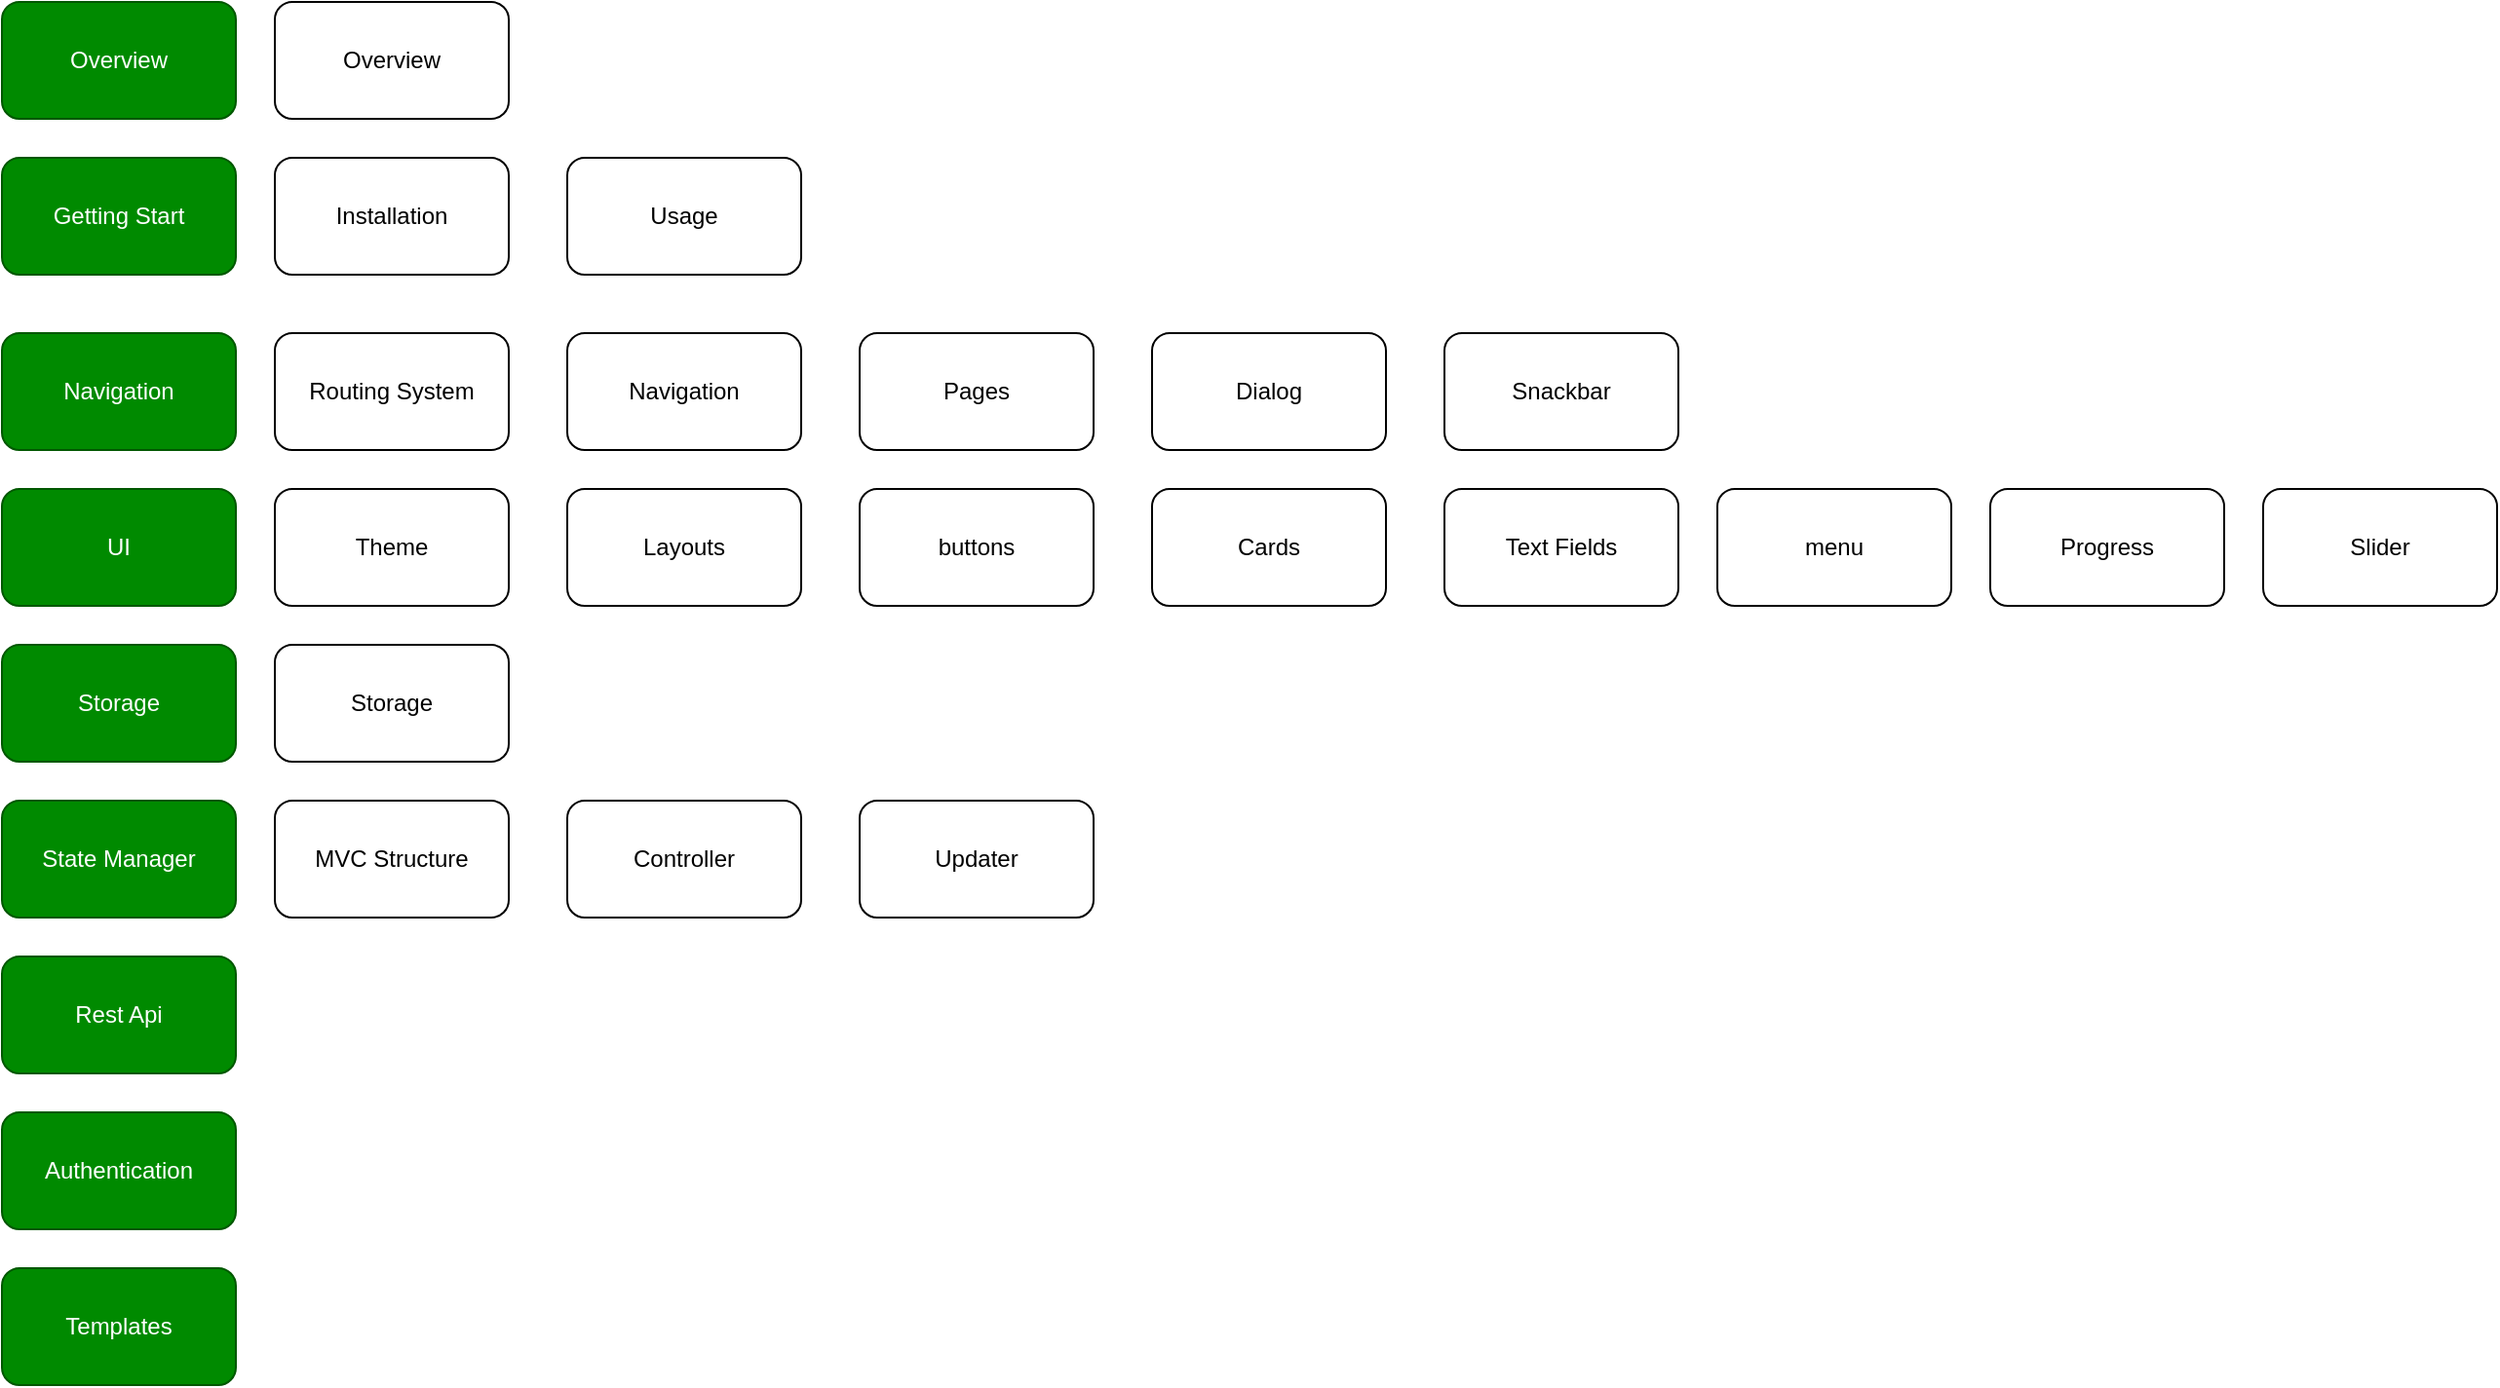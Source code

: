 <mxfile>
    <diagram id="cromOe530kzngJrkywbv" name="Fatima">
        <mxGraphModel dx="541" dy="288" grid="1" gridSize="10" guides="1" tooltips="1" connect="1" arrows="1" fold="1" page="1" pageScale="1" pageWidth="850" pageHeight="1100" math="0" shadow="0">
            <root>
                <mxCell id="0"/>
                <mxCell id="1" parent="0"/>
                <mxCell id="9TP8QGbZfTfuBhrNNVxX-1" value="UI" style="rounded=1;whiteSpace=wrap;html=1;fillColor=#008a00;fontColor=#ffffff;strokeColor=#005700;" parent="1" vertex="1">
                    <mxGeometry x="40" y="290" width="120" height="60" as="geometry"/>
                </mxCell>
                <mxCell id="9TP8QGbZfTfuBhrNNVxX-2" value="Storage" style="rounded=1;whiteSpace=wrap;html=1;fillColor=#008a00;fontColor=#ffffff;strokeColor=#005700;" parent="1" vertex="1">
                    <mxGeometry x="40" y="370" width="120" height="60" as="geometry"/>
                </mxCell>
                <mxCell id="9TP8QGbZfTfuBhrNNVxX-3" value="State Manager" style="rounded=1;whiteSpace=wrap;html=1;fillColor=#008a00;fontColor=#ffffff;strokeColor=#005700;" parent="1" vertex="1">
                    <mxGeometry x="40" y="450" width="120" height="60" as="geometry"/>
                </mxCell>
                <mxCell id="2" value="Getting Start" style="rounded=1;whiteSpace=wrap;html=1;fillColor=#008a00;fontColor=#ffffff;strokeColor=#005700;" parent="1" vertex="1">
                    <mxGeometry x="40" y="120" width="120" height="60" as="geometry"/>
                </mxCell>
                <mxCell id="3" value="Overview" style="rounded=1;whiteSpace=wrap;html=1;fillColor=#008a00;fontColor=#ffffff;strokeColor=#005700;" parent="1" vertex="1">
                    <mxGeometry x="40" y="40" width="120" height="60" as="geometry"/>
                </mxCell>
                <mxCell id="4" value="Templates" style="rounded=1;whiteSpace=wrap;html=1;fillColor=#008a00;fontColor=#ffffff;strokeColor=#005700;" parent="1" vertex="1">
                    <mxGeometry x="40" y="690" width="120" height="60" as="geometry"/>
                </mxCell>
                <mxCell id="5" value="Installation" style="rounded=1;whiteSpace=wrap;html=1;" parent="1" vertex="1">
                    <mxGeometry x="180" y="120" width="120" height="60" as="geometry"/>
                </mxCell>
                <mxCell id="6" value="Usage" style="rounded=1;whiteSpace=wrap;html=1;" parent="1" vertex="1">
                    <mxGeometry x="330" y="120" width="120" height="60" as="geometry"/>
                </mxCell>
                <mxCell id="7" value="Theme" style="rounded=1;whiteSpace=wrap;html=1;" parent="1" vertex="1">
                    <mxGeometry x="180" y="290" width="120" height="60" as="geometry"/>
                </mxCell>
                <mxCell id="8" value="Layouts" style="rounded=1;whiteSpace=wrap;html=1;" parent="1" vertex="1">
                    <mxGeometry x="330" y="290" width="120" height="60" as="geometry"/>
                </mxCell>
                <mxCell id="9" value="buttons" style="rounded=1;whiteSpace=wrap;html=1;" parent="1" vertex="1">
                    <mxGeometry x="480" y="290" width="120" height="60" as="geometry"/>
                </mxCell>
                <mxCell id="10" value="Storage" style="rounded=1;whiteSpace=wrap;html=1;" parent="1" vertex="1">
                    <mxGeometry x="180" y="370" width="120" height="60" as="geometry"/>
                </mxCell>
                <mxCell id="11" value="Overview" style="rounded=1;whiteSpace=wrap;html=1;" parent="1" vertex="1">
                    <mxGeometry x="180" y="40" width="120" height="60" as="geometry"/>
                </mxCell>
                <mxCell id="12" value="MVC Structure" style="rounded=1;whiteSpace=wrap;html=1;" parent="1" vertex="1">
                    <mxGeometry x="180" y="450" width="120" height="60" as="geometry"/>
                </mxCell>
                <mxCell id="13" value="Controller" style="rounded=1;whiteSpace=wrap;html=1;" parent="1" vertex="1">
                    <mxGeometry x="330" y="450" width="120" height="60" as="geometry"/>
                </mxCell>
                <mxCell id="14" value="Updater" style="rounded=1;whiteSpace=wrap;html=1;" parent="1" vertex="1">
                    <mxGeometry x="480" y="450" width="120" height="60" as="geometry"/>
                </mxCell>
                <mxCell id="15" value="Cards" style="rounded=1;whiteSpace=wrap;html=1;" parent="1" vertex="1">
                    <mxGeometry x="630" y="290" width="120" height="60" as="geometry"/>
                </mxCell>
                <mxCell id="16" value="Text Fields" style="rounded=1;whiteSpace=wrap;html=1;" parent="1" vertex="1">
                    <mxGeometry x="780" y="290" width="120" height="60" as="geometry"/>
                </mxCell>
                <mxCell id="17" value="menu" style="rounded=1;whiteSpace=wrap;html=1;" parent="1" vertex="1">
                    <mxGeometry x="920" y="290" width="120" height="60" as="geometry"/>
                </mxCell>
                <mxCell id="18" value="Navigation" style="rounded=1;whiteSpace=wrap;html=1;fillColor=#008a00;fontColor=#ffffff;strokeColor=#005700;" parent="1" vertex="1">
                    <mxGeometry x="40" y="210" width="120" height="60" as="geometry"/>
                </mxCell>
                <mxCell id="20" value="Routing System" style="rounded=1;whiteSpace=wrap;html=1;" parent="1" vertex="1">
                    <mxGeometry x="180" y="210" width="120" height="60" as="geometry"/>
                </mxCell>
                <mxCell id="21" value="Navigation" style="rounded=1;whiteSpace=wrap;html=1;" parent="1" vertex="1">
                    <mxGeometry x="330" y="210" width="120" height="60" as="geometry"/>
                </mxCell>
                <mxCell id="22" value="Dialog" style="rounded=1;whiteSpace=wrap;html=1;" parent="1" vertex="1">
                    <mxGeometry x="630" y="210" width="120" height="60" as="geometry"/>
                </mxCell>
                <mxCell id="23" value="Snackbar" style="rounded=1;whiteSpace=wrap;html=1;" parent="1" vertex="1">
                    <mxGeometry x="780" y="210" width="120" height="60" as="geometry"/>
                </mxCell>
                <mxCell id="24" value="Progress" style="rounded=1;whiteSpace=wrap;html=1;" parent="1" vertex="1">
                    <mxGeometry x="1060" y="290" width="120" height="60" as="geometry"/>
                </mxCell>
                <mxCell id="25" value="Slider" style="rounded=1;whiteSpace=wrap;html=1;" parent="1" vertex="1">
                    <mxGeometry x="1200" y="290" width="120" height="60" as="geometry"/>
                </mxCell>
                <mxCell id="26" value="Authentication" style="rounded=1;whiteSpace=wrap;html=1;fillColor=#008a00;fontColor=#ffffff;strokeColor=#005700;" parent="1" vertex="1">
                    <mxGeometry x="40" y="610" width="120" height="60" as="geometry"/>
                </mxCell>
                <mxCell id="27" value="Rest Api" style="rounded=1;whiteSpace=wrap;html=1;fillColor=#008a00;fontColor=#ffffff;strokeColor=#005700;" parent="1" vertex="1">
                    <mxGeometry x="40" y="530" width="120" height="60" as="geometry"/>
                </mxCell>
                <mxCell id="G0tnedxtGum15tWjq5sT-27" value="Pages" style="rounded=1;whiteSpace=wrap;html=1;" vertex="1" parent="1">
                    <mxGeometry x="480" y="210" width="120" height="60" as="geometry"/>
                </mxCell>
            </root>
        </mxGraphModel>
    </diagram>
    <diagram id="JDmBkoNPdhh8NNust8FW" name="UI">
        <mxGraphModel dx="541" dy="288" grid="1" gridSize="10" guides="1" tooltips="1" connect="1" arrows="1" fold="1" page="1" pageScale="1" pageWidth="850" pageHeight="1100" math="0" shadow="0">
            <root>
                <mxCell id="2yOBo8wWDJelunkd2UHj-0"/>
                <mxCell id="2yOBo8wWDJelunkd2UHj-1" parent="2yOBo8wWDJelunkd2UHj-0"/>
                <mxCell id="LuO4HicZ5QSEHA-fj_Mi-0" value="Buttons" style="swimlane;fontStyle=0;childLayout=stackLayout;horizontal=1;startSize=30;horizontalStack=0;resizeParent=1;resizeParentMax=0;resizeLast=0;collapsible=1;marginBottom=0;fillColor=#1ba1e2;fontColor=#ffffff;strokeColor=#006EAF;" parent="2yOBo8wWDJelunkd2UHj-1" vertex="1">
                    <mxGeometry x="40" y="40" width="140" height="180" as="geometry"/>
                </mxCell>
                <mxCell id="LuO4HicZ5QSEHA-fj_Mi-1" value="Contained" style="text;strokeColor=none;fillColor=none;align=left;verticalAlign=middle;spacingLeft=4;spacingRight=4;overflow=hidden;points=[[0,0.5],[1,0.5]];portConstraint=eastwest;rotatable=0;" parent="LuO4HicZ5QSEHA-fj_Mi-0" vertex="1">
                    <mxGeometry y="30" width="140" height="30" as="geometry"/>
                </mxCell>
                <mxCell id="LuO4HicZ5QSEHA-fj_Mi-2" value="Glass" style="text;strokeColor=none;fillColor=none;align=left;verticalAlign=middle;spacingLeft=4;spacingRight=4;overflow=hidden;points=[[0,0.5],[1,0.5]];portConstraint=eastwest;rotatable=0;" parent="LuO4HicZ5QSEHA-fj_Mi-0" vertex="1">
                    <mxGeometry y="60" width="140" height="30" as="geometry"/>
                </mxCell>
                <mxCell id="LuO4HicZ5QSEHA-fj_Mi-3" value="Outlined" style="text;strokeColor=none;fillColor=none;align=left;verticalAlign=middle;spacingLeft=4;spacingRight=4;overflow=hidden;points=[[0,0.5],[1,0.5]];portConstraint=eastwest;rotatable=0;" parent="LuO4HicZ5QSEHA-fj_Mi-0" vertex="1">
                    <mxGeometry y="90" width="140" height="30" as="geometry"/>
                </mxCell>
                <mxCell id="LuO4HicZ5QSEHA-fj_Mi-4" value="text" style="text;strokeColor=none;fillColor=none;align=left;verticalAlign=middle;spacingLeft=4;spacingRight=4;overflow=hidden;points=[[0,0.5],[1,0.5]];portConstraint=eastwest;rotatable=0;" parent="LuO4HicZ5QSEHA-fj_Mi-0" vertex="1">
                    <mxGeometry y="120" width="140" height="30" as="geometry"/>
                </mxCell>
                <mxCell id="LuO4HicZ5QSEHA-fj_Mi-5" value="gradient" style="text;strokeColor=none;fillColor=none;align=left;verticalAlign=middle;spacingLeft=4;spacingRight=4;overflow=hidden;points=[[0,0.5],[1,0.5]];portConstraint=eastwest;rotatable=0;" parent="LuO4HicZ5QSEHA-fj_Mi-0" vertex="1">
                    <mxGeometry y="150" width="140" height="30" as="geometry"/>
                </mxCell>
                <mxCell id="LuO4HicZ5QSEHA-fj_Mi-6" value="Cards" style="swimlane;fontStyle=0;childLayout=stackLayout;horizontal=1;startSize=30;horizontalStack=0;resizeParent=1;resizeParentMax=0;resizeLast=0;collapsible=1;marginBottom=0;" parent="2yOBo8wWDJelunkd2UHj-1" vertex="1">
                    <mxGeometry x="200" y="40" width="140" height="180" as="geometry"/>
                </mxCell>
                <mxCell id="LuO4HicZ5QSEHA-fj_Mi-7" value="Contained" style="text;strokeColor=none;fillColor=none;align=left;verticalAlign=middle;spacingLeft=4;spacingRight=4;overflow=hidden;points=[[0,0.5],[1,0.5]];portConstraint=eastwest;rotatable=0;" parent="LuO4HicZ5QSEHA-fj_Mi-6" vertex="1">
                    <mxGeometry y="30" width="140" height="30" as="geometry"/>
                </mxCell>
                <mxCell id="LuO4HicZ5QSEHA-fj_Mi-8" value="Glass" style="text;strokeColor=none;fillColor=none;align=left;verticalAlign=middle;spacingLeft=4;spacingRight=4;overflow=hidden;points=[[0,0.5],[1,0.5]];portConstraint=eastwest;rotatable=0;" parent="LuO4HicZ5QSEHA-fj_Mi-6" vertex="1">
                    <mxGeometry y="60" width="140" height="30" as="geometry"/>
                </mxCell>
                <mxCell id="LuO4HicZ5QSEHA-fj_Mi-9" value="Outlined" style="text;strokeColor=none;fillColor=none;align=left;verticalAlign=middle;spacingLeft=4;spacingRight=4;overflow=hidden;points=[[0,0.5],[1,0.5]];portConstraint=eastwest;rotatable=0;" parent="LuO4HicZ5QSEHA-fj_Mi-6" vertex="1">
                    <mxGeometry y="90" width="140" height="30" as="geometry"/>
                </mxCell>
                <mxCell id="LuO4HicZ5QSEHA-fj_Mi-10" value="text" style="text;strokeColor=none;fillColor=none;align=left;verticalAlign=middle;spacingLeft=4;spacingRight=4;overflow=hidden;points=[[0,0.5],[1,0.5]];portConstraint=eastwest;rotatable=0;" parent="LuO4HicZ5QSEHA-fj_Mi-6" vertex="1">
                    <mxGeometry y="120" width="140" height="30" as="geometry"/>
                </mxCell>
                <mxCell id="LuO4HicZ5QSEHA-fj_Mi-11" value="gradient" style="text;strokeColor=none;fillColor=none;align=left;verticalAlign=middle;spacingLeft=4;spacingRight=4;overflow=hidden;points=[[0,0.5],[1,0.5]];portConstraint=eastwest;rotatable=0;" parent="LuO4HicZ5QSEHA-fj_Mi-6" vertex="1">
                    <mxGeometry y="150" width="140" height="30" as="geometry"/>
                </mxCell>
                <mxCell id="LuO4HicZ5QSEHA-fj_Mi-12" value="TextFields" style="swimlane;fontStyle=0;childLayout=stackLayout;horizontal=1;startSize=30;horizontalStack=0;resizeParent=1;resizeParentMax=0;resizeLast=0;collapsible=1;marginBottom=0;" parent="2yOBo8wWDJelunkd2UHj-1" vertex="1">
                    <mxGeometry x="360" y="40" width="140" height="180" as="geometry"/>
                </mxCell>
                <mxCell id="LuO4HicZ5QSEHA-fj_Mi-13" value="Contained" style="text;strokeColor=none;fillColor=none;align=left;verticalAlign=middle;spacingLeft=4;spacingRight=4;overflow=hidden;points=[[0,0.5],[1,0.5]];portConstraint=eastwest;rotatable=0;" parent="LuO4HicZ5QSEHA-fj_Mi-12" vertex="1">
                    <mxGeometry y="30" width="140" height="30" as="geometry"/>
                </mxCell>
                <mxCell id="LuO4HicZ5QSEHA-fj_Mi-14" value="Glass" style="text;strokeColor=none;fillColor=none;align=left;verticalAlign=middle;spacingLeft=4;spacingRight=4;overflow=hidden;points=[[0,0.5],[1,0.5]];portConstraint=eastwest;rotatable=0;" parent="LuO4HicZ5QSEHA-fj_Mi-12" vertex="1">
                    <mxGeometry y="60" width="140" height="30" as="geometry"/>
                </mxCell>
                <mxCell id="LuO4HicZ5QSEHA-fj_Mi-15" value="Outlined" style="text;strokeColor=none;fillColor=none;align=left;verticalAlign=middle;spacingLeft=4;spacingRight=4;overflow=hidden;points=[[0,0.5],[1,0.5]];portConstraint=eastwest;rotatable=0;" parent="LuO4HicZ5QSEHA-fj_Mi-12" vertex="1">
                    <mxGeometry y="90" width="140" height="30" as="geometry"/>
                </mxCell>
                <mxCell id="LuO4HicZ5QSEHA-fj_Mi-16" value="text" style="text;strokeColor=none;fillColor=none;align=left;verticalAlign=middle;spacingLeft=4;spacingRight=4;overflow=hidden;points=[[0,0.5],[1,0.5]];portConstraint=eastwest;rotatable=0;" parent="LuO4HicZ5QSEHA-fj_Mi-12" vertex="1">
                    <mxGeometry y="120" width="140" height="30" as="geometry"/>
                </mxCell>
                <mxCell id="LuO4HicZ5QSEHA-fj_Mi-17" value="gradient" style="text;strokeColor=none;fillColor=none;align=left;verticalAlign=middle;spacingLeft=4;spacingRight=4;overflow=hidden;points=[[0,0.5],[1,0.5]];portConstraint=eastwest;rotatable=0;" parent="LuO4HicZ5QSEHA-fj_Mi-12" vertex="1">
                    <mxGeometry y="150" width="140" height="30" as="geometry"/>
                </mxCell>
                <mxCell id="LuO4HicZ5QSEHA-fj_Mi-18" value="Progress" style="swimlane;fontStyle=0;childLayout=stackLayout;horizontal=1;startSize=30;horizontalStack=0;resizeParent=1;resizeParentMax=0;resizeLast=0;collapsible=1;marginBottom=0;" parent="2yOBo8wWDJelunkd2UHj-1" vertex="1">
                    <mxGeometry x="520" y="40" width="140" height="90" as="geometry"/>
                </mxCell>
                <mxCell id="LuO4HicZ5QSEHA-fj_Mi-19" value="linear" style="text;strokeColor=none;fillColor=none;align=left;verticalAlign=middle;spacingLeft=4;spacingRight=4;overflow=hidden;points=[[0,0.5],[1,0.5]];portConstraint=eastwest;rotatable=0;" parent="LuO4HicZ5QSEHA-fj_Mi-18" vertex="1">
                    <mxGeometry y="30" width="140" height="30" as="geometry"/>
                </mxCell>
                <mxCell id="LuO4HicZ5QSEHA-fj_Mi-20" value="circular" style="text;strokeColor=none;fillColor=none;align=left;verticalAlign=middle;spacingLeft=4;spacingRight=4;overflow=hidden;points=[[0,0.5],[1,0.5]];portConstraint=eastwest;rotatable=0;" parent="LuO4HicZ5QSEHA-fj_Mi-18" vertex="1">
                    <mxGeometry y="60" width="140" height="30" as="geometry"/>
                </mxCell>
                <mxCell id="LuO4HicZ5QSEHA-fj_Mi-21" value="Dialogs" style="swimlane;fontStyle=0;childLayout=stackLayout;horizontal=1;startSize=30;horizontalStack=0;resizeParent=1;resizeParentMax=0;resizeLast=0;collapsible=1;marginBottom=0;" parent="2yOBo8wWDJelunkd2UHj-1" vertex="1">
                    <mxGeometry x="680" y="40" width="140" height="210" as="geometry"/>
                </mxCell>
                <mxCell id="LuO4HicZ5QSEHA-fj_Mi-22" value="BaseDialog" style="text;strokeColor=none;fillColor=none;align=left;verticalAlign=middle;spacingLeft=4;spacingRight=4;overflow=hidden;points=[[0,0.5],[1,0.5]];portConstraint=eastwest;rotatable=0;" parent="LuO4HicZ5QSEHA-fj_Mi-21" vertex="1">
                    <mxGeometry y="30" width="140" height="30" as="geometry"/>
                </mxCell>
                <mxCell id="LuO4HicZ5QSEHA-fj_Mi-23" value="ConfirmDialog" style="text;strokeColor=none;fillColor=none;align=left;verticalAlign=middle;spacingLeft=4;spacingRight=4;overflow=hidden;points=[[0,0.5],[1,0.5]];portConstraint=eastwest;rotatable=0;" parent="LuO4HicZ5QSEHA-fj_Mi-21" vertex="1">
                    <mxGeometry y="60" width="140" height="30" as="geometry"/>
                </mxCell>
                <mxCell id="LuO4HicZ5QSEHA-fj_Mi-24" value="SelectDialog" style="text;strokeColor=none;fillColor=none;align=left;verticalAlign=middle;spacingLeft=4;spacingRight=4;overflow=hidden;points=[[0,0.5],[1,0.5]];portConstraint=eastwest;rotatable=0;" parent="LuO4HicZ5QSEHA-fj_Mi-21" vertex="1">
                    <mxGeometry y="90" width="140" height="30" as="geometry"/>
                </mxCell>
                <mxCell id="LuO4HicZ5QSEHA-fj_Mi-25" value="RenameDialog" style="text;strokeColor=none;fillColor=none;align=left;verticalAlign=middle;spacingLeft=4;spacingRight=4;overflow=hidden;points=[[0,0.5],[1,0.5]];portConstraint=eastwest;rotatable=0;" parent="LuO4HicZ5QSEHA-fj_Mi-21" vertex="1">
                    <mxGeometry y="120" width="140" height="30" as="geometry"/>
                </mxCell>
                <mxCell id="LuO4HicZ5QSEHA-fj_Mi-26" value="DateTimeDialog" style="text;strokeColor=none;fillColor=none;align=left;verticalAlign=middle;spacingLeft=4;spacingRight=4;overflow=hidden;points=[[0,0.5],[1,0.5]];portConstraint=eastwest;rotatable=0;" parent="LuO4HicZ5QSEHA-fj_Mi-21" vertex="1">
                    <mxGeometry y="150" width="140" height="30" as="geometry"/>
                </mxCell>
                <mxCell id="LuO4HicZ5QSEHA-fj_Mi-27" value="DateTimeDialog" style="text;strokeColor=none;fillColor=none;align=left;verticalAlign=middle;spacingLeft=4;spacingRight=4;overflow=hidden;points=[[0,0.5],[1,0.5]];portConstraint=eastwest;rotatable=0;" parent="LuO4HicZ5QSEHA-fj_Mi-21" vertex="1">
                    <mxGeometry y="180" width="140" height="30" as="geometry"/>
                </mxCell>
                <mxCell id="LuO4HicZ5QSEHA-fj_Mi-28" value="Snackbars" style="swimlane;fontStyle=0;childLayout=stackLayout;horizontal=1;startSize=30;horizontalStack=0;resizeParent=1;resizeParentMax=0;resizeLast=0;collapsible=1;marginBottom=0;" parent="2yOBo8wWDJelunkd2UHj-1" vertex="1">
                    <mxGeometry x="40" y="280" width="140" height="180" as="geometry"/>
                </mxCell>
                <mxCell id="LuO4HicZ5QSEHA-fj_Mi-29" value="Contained" style="text;strokeColor=none;fillColor=none;align=left;verticalAlign=middle;spacingLeft=4;spacingRight=4;overflow=hidden;points=[[0,0.5],[1,0.5]];portConstraint=eastwest;rotatable=0;" parent="LuO4HicZ5QSEHA-fj_Mi-28" vertex="1">
                    <mxGeometry y="30" width="140" height="30" as="geometry"/>
                </mxCell>
                <mxCell id="LuO4HicZ5QSEHA-fj_Mi-30" value="Glass" style="text;strokeColor=none;fillColor=none;align=left;verticalAlign=middle;spacingLeft=4;spacingRight=4;overflow=hidden;points=[[0,0.5],[1,0.5]];portConstraint=eastwest;rotatable=0;" parent="LuO4HicZ5QSEHA-fj_Mi-28" vertex="1">
                    <mxGeometry y="60" width="140" height="30" as="geometry"/>
                </mxCell>
                <mxCell id="LuO4HicZ5QSEHA-fj_Mi-31" value="Outlined" style="text;strokeColor=none;fillColor=none;align=left;verticalAlign=middle;spacingLeft=4;spacingRight=4;overflow=hidden;points=[[0,0.5],[1,0.5]];portConstraint=eastwest;rotatable=0;" parent="LuO4HicZ5QSEHA-fj_Mi-28" vertex="1">
                    <mxGeometry y="90" width="140" height="30" as="geometry"/>
                </mxCell>
                <mxCell id="LuO4HicZ5QSEHA-fj_Mi-32" value="text" style="text;strokeColor=none;fillColor=none;align=left;verticalAlign=middle;spacingLeft=4;spacingRight=4;overflow=hidden;points=[[0,0.5],[1,0.5]];portConstraint=eastwest;rotatable=0;" parent="LuO4HicZ5QSEHA-fj_Mi-28" vertex="1">
                    <mxGeometry y="120" width="140" height="30" as="geometry"/>
                </mxCell>
                <mxCell id="LuO4HicZ5QSEHA-fj_Mi-33" value="gradient" style="text;strokeColor=none;fillColor=none;align=left;verticalAlign=middle;spacingLeft=4;spacingRight=4;overflow=hidden;points=[[0,0.5],[1,0.5]];portConstraint=eastwest;rotatable=0;" parent="LuO4HicZ5QSEHA-fj_Mi-28" vertex="1">
                    <mxGeometry y="150" width="140" height="30" as="geometry"/>
                </mxCell>
                <mxCell id="gXM-zaPGvFn2DpO91tf6-0" value="Layouts" style="swimlane;fontStyle=0;childLayout=stackLayout;horizontal=1;startSize=30;horizontalStack=0;resizeParent=1;resizeParentMax=0;resizeLast=0;collapsible=1;marginBottom=0;" vertex="1" parent="2yOBo8wWDJelunkd2UHj-1">
                    <mxGeometry x="200" y="280" width="140" height="210" as="geometry"/>
                </mxCell>
                <mxCell id="LuO4HicZ5QSEHA-fj_Mi-37" value="Appbar" style="text;strokeColor=none;fillColor=none;align=left;verticalAlign=middle;spacingLeft=4;spacingRight=4;overflow=hidden;points=[[0,0.5],[1,0.5]];portConstraint=eastwest;rotatable=0;" parent="gXM-zaPGvFn2DpO91tf6-0" vertex="1">
                    <mxGeometry y="30" width="140" height="30" as="geometry"/>
                </mxCell>
                <mxCell id="LuO4HicZ5QSEHA-fj_Mi-36" value="TabView" style="text;strokeColor=none;fillColor=none;align=left;verticalAlign=middle;spacingLeft=4;spacingRight=4;overflow=hidden;points=[[0,0.5],[1,0.5]];portConstraint=eastwest;rotatable=0;" parent="gXM-zaPGvFn2DpO91tf6-0" vertex="1">
                    <mxGeometry y="60" width="140" height="30" as="geometry"/>
                </mxCell>
                <mxCell id="LuO4HicZ5QSEHA-fj_Mi-39" value="PaginationView" style="text;strokeColor=none;fillColor=none;align=left;verticalAlign=middle;spacingLeft=4;spacingRight=4;overflow=hidden;points=[[0,0.5],[1,0.5]];portConstraint=eastwest;rotatable=0;" parent="gXM-zaPGvFn2DpO91tf6-0" vertex="1">
                    <mxGeometry y="90" width="140" height="30" as="geometry"/>
                </mxCell>
                <mxCell id="LuO4HicZ5QSEHA-fj_Mi-35" value="Accordion" style="text;strokeColor=none;fillColor=none;align=left;verticalAlign=middle;spacingLeft=4;spacingRight=4;overflow=hidden;points=[[0,0.5],[1,0.5]];portConstraint=eastwest;rotatable=0;" parent="gXM-zaPGvFn2DpO91tf6-0" vertex="1">
                    <mxGeometry y="120" width="140" height="30" as="geometry"/>
                </mxCell>
                <mxCell id="gXM-zaPGvFn2DpO91tf6-1" value="ResponsiveScaffold" style="text;strokeColor=none;fillColor=none;align=left;verticalAlign=middle;spacingLeft=4;spacingRight=4;overflow=hidden;points=[[0,0.5],[1,0.5]];portConstraint=eastwest;rotatable=0;" vertex="1" parent="gXM-zaPGvFn2DpO91tf6-0">
                    <mxGeometry y="150" width="140" height="30" as="geometry"/>
                </mxCell>
                <mxCell id="gXM-zaPGvFn2DpO91tf6-2" value="BottomNavigationView" style="text;strokeColor=none;fillColor=none;align=left;verticalAlign=middle;spacingLeft=4;spacingRight=4;overflow=hidden;points=[[0,0.5],[1,0.5]];portConstraint=eastwest;rotatable=0;" vertex="1" parent="gXM-zaPGvFn2DpO91tf6-0">
                    <mxGeometry y="180" width="140" height="30" as="geometry"/>
                </mxCell>
                <mxCell id="gXM-zaPGvFn2DpO91tf6-7" value="Menu" style="swimlane;fontStyle=0;childLayout=stackLayout;horizontal=1;startSize=30;horizontalStack=0;resizeParent=1;resizeParentMax=0;resizeLast=0;collapsible=1;marginBottom=0;" vertex="1" parent="2yOBo8wWDJelunkd2UHj-1">
                    <mxGeometry x="360" y="280" width="140" height="150" as="geometry"/>
                </mxCell>
                <mxCell id="gXM-zaPGvFn2DpO91tf6-8" value="Menu" style="text;strokeColor=none;fillColor=none;align=left;verticalAlign=middle;spacingLeft=4;spacingRight=4;overflow=hidden;points=[[0,0.5],[1,0.5]];portConstraint=eastwest;rotatable=0;" vertex="1" parent="gXM-zaPGvFn2DpO91tf6-7">
                    <mxGeometry y="30" width="140" height="30" as="geometry"/>
                </mxCell>
                <mxCell id="gXM-zaPGvFn2DpO91tf6-9" value="Menu Item" style="text;strokeColor=none;fillColor=none;align=left;verticalAlign=middle;spacingLeft=4;spacingRight=4;overflow=hidden;points=[[0,0.5],[1,0.5]];portConstraint=eastwest;rotatable=0;" vertex="1" parent="gXM-zaPGvFn2DpO91tf6-7">
                    <mxGeometry y="60" width="140" height="30" as="geometry"/>
                </mxCell>
                <mxCell id="LuO4HicZ5QSEHA-fj_Mi-40" value="Dropdown" style="text;strokeColor=none;fillColor=none;align=left;verticalAlign=middle;spacingLeft=4;spacingRight=4;overflow=hidden;points=[[0,0.5],[1,0.5]];portConstraint=eastwest;rotatable=0;" parent="gXM-zaPGvFn2DpO91tf6-7" vertex="1">
                    <mxGeometry y="90" width="140" height="30" as="geometry"/>
                </mxCell>
                <mxCell id="gXM-zaPGvFn2DpO91tf6-10" value="PopupMenu" style="text;strokeColor=none;fillColor=none;align=left;verticalAlign=middle;spacingLeft=4;spacingRight=4;overflow=hidden;points=[[0,0.5],[1,0.5]];portConstraint=eastwest;rotatable=0;" vertex="1" parent="gXM-zaPGvFn2DpO91tf6-7">
                    <mxGeometry y="120" width="140" height="30" as="geometry"/>
                </mxCell>
                <mxCell id="ZgASAOMpiUjmjTIK4aU9-0" value="Slider" style="swimlane;fontStyle=0;childLayout=stackLayout;horizontal=1;startSize=30;horizontalStack=0;resizeParent=1;resizeParentMax=0;resizeLast=0;collapsible=1;marginBottom=0;" vertex="1" parent="2yOBo8wWDJelunkd2UHj-1">
                    <mxGeometry x="520" y="160" width="140" height="90" as="geometry"/>
                </mxCell>
                <mxCell id="ZgASAOMpiUjmjTIK4aU9-1" value="linear" style="text;strokeColor=none;fillColor=none;align=left;verticalAlign=middle;spacingLeft=4;spacingRight=4;overflow=hidden;points=[[0,0.5],[1,0.5]];portConstraint=eastwest;rotatable=0;" vertex="1" parent="ZgASAOMpiUjmjTIK4aU9-0">
                    <mxGeometry y="30" width="140" height="30" as="geometry"/>
                </mxCell>
                <mxCell id="ZgASAOMpiUjmjTIK4aU9-2" value="circular" style="text;strokeColor=none;fillColor=none;align=left;verticalAlign=middle;spacingLeft=4;spacingRight=4;overflow=hidden;points=[[0,0.5],[1,0.5]];portConstraint=eastwest;rotatable=0;" vertex="1" parent="ZgASAOMpiUjmjTIK4aU9-0">
                    <mxGeometry y="60" width="140" height="30" as="geometry"/>
                </mxCell>
                <mxCell id="ZgASAOMpiUjmjTIK4aU9-3" value="Image" style="swimlane;fontStyle=0;childLayout=stackLayout;horizontal=1;startSize=30;horizontalStack=0;resizeParent=1;resizeParentMax=0;resizeLast=0;collapsible=1;marginBottom=0;" vertex="1" parent="2yOBo8wWDJelunkd2UHj-1">
                    <mxGeometry x="520" y="280" width="140" height="60" as="geometry"/>
                </mxCell>
                <mxCell id="ZgASAOMpiUjmjTIK4aU9-4" value="Image" style="text;strokeColor=none;fillColor=none;align=left;verticalAlign=middle;spacingLeft=4;spacingRight=4;overflow=hidden;points=[[0,0.5],[1,0.5]];portConstraint=eastwest;rotatable=0;" vertex="1" parent="ZgASAOMpiUjmjTIK4aU9-3">
                    <mxGeometry y="30" width="140" height="30" as="geometry"/>
                </mxCell>
                <mxCell id="ZgASAOMpiUjmjTIK4aU9-6" value="Icons" style="swimlane;fontStyle=0;childLayout=stackLayout;horizontal=1;startSize=30;horizontalStack=0;resizeParent=1;resizeParentMax=0;resizeLast=0;collapsible=1;marginBottom=0;" vertex="1" parent="2yOBo8wWDJelunkd2UHj-1">
                    <mxGeometry x="680" y="280" width="140" height="60" as="geometry"/>
                </mxCell>
                <mxCell id="ZgASAOMpiUjmjTIK4aU9-7" value="Image" style="text;strokeColor=none;fillColor=none;align=left;verticalAlign=middle;spacingLeft=4;spacingRight=4;overflow=hidden;points=[[0,0.5],[1,0.5]];portConstraint=eastwest;rotatable=0;" vertex="1" parent="ZgASAOMpiUjmjTIK4aU9-6">
                    <mxGeometry y="30" width="140" height="30" as="geometry"/>
                </mxCell>
            </root>
        </mxGraphModel>
    </diagram>
    <diagram id="Xzjp9m8eEDblPftzr804" name="Page-4">
        <mxGraphModel dx="526" dy="288" grid="1" gridSize="10" guides="1" tooltips="1" connect="1" arrows="1" fold="1" page="1" pageScale="1" pageWidth="850" pageHeight="1100" math="0" shadow="0">
            <root>
                <mxCell id="AcsXmXlkhHTQ-6qYqUCU-0"/>
                <mxCell id="AcsXmXlkhHTQ-6qYqUCU-1" parent="AcsXmXlkhHTQ-6qYqUCU-0"/>
            </root>
        </mxGraphModel>
    </diagram>
</mxfile>